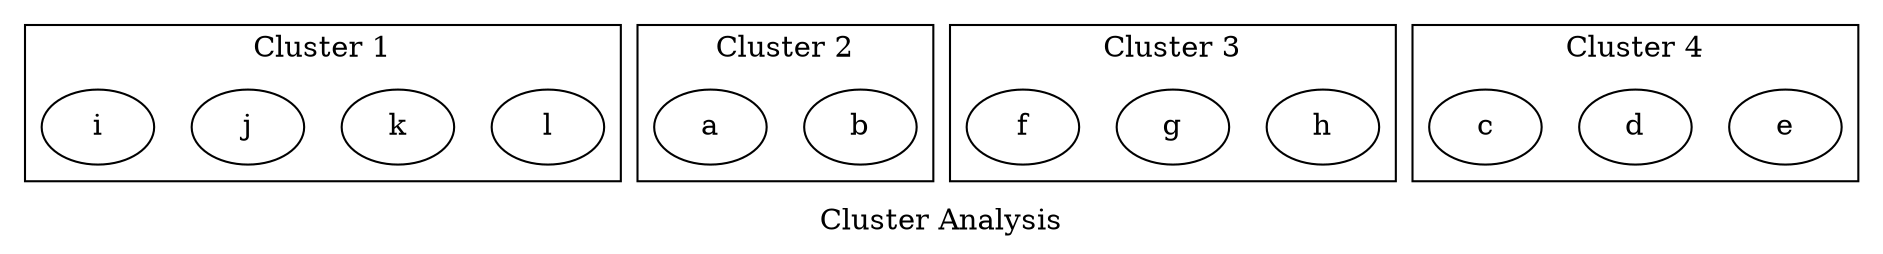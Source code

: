 strict digraph "Cluster Analysis"
{
graph [ label="Cluster Analysis" ]

subgraph "cluster 1"
{
graph [ label="Cluster 1" ]

"l"
"k"
"j"
"i"
}

subgraph "cluster 2"
{
graph [ label="Cluster 2" ]

"b"
"a"
}

subgraph "cluster 3"
{
graph [ label="Cluster 3" ]

"h"
"g"
"f"
}

subgraph "cluster 4"
{
graph [ label="Cluster 4" ]

"e"
"d"
"c"
}
}
